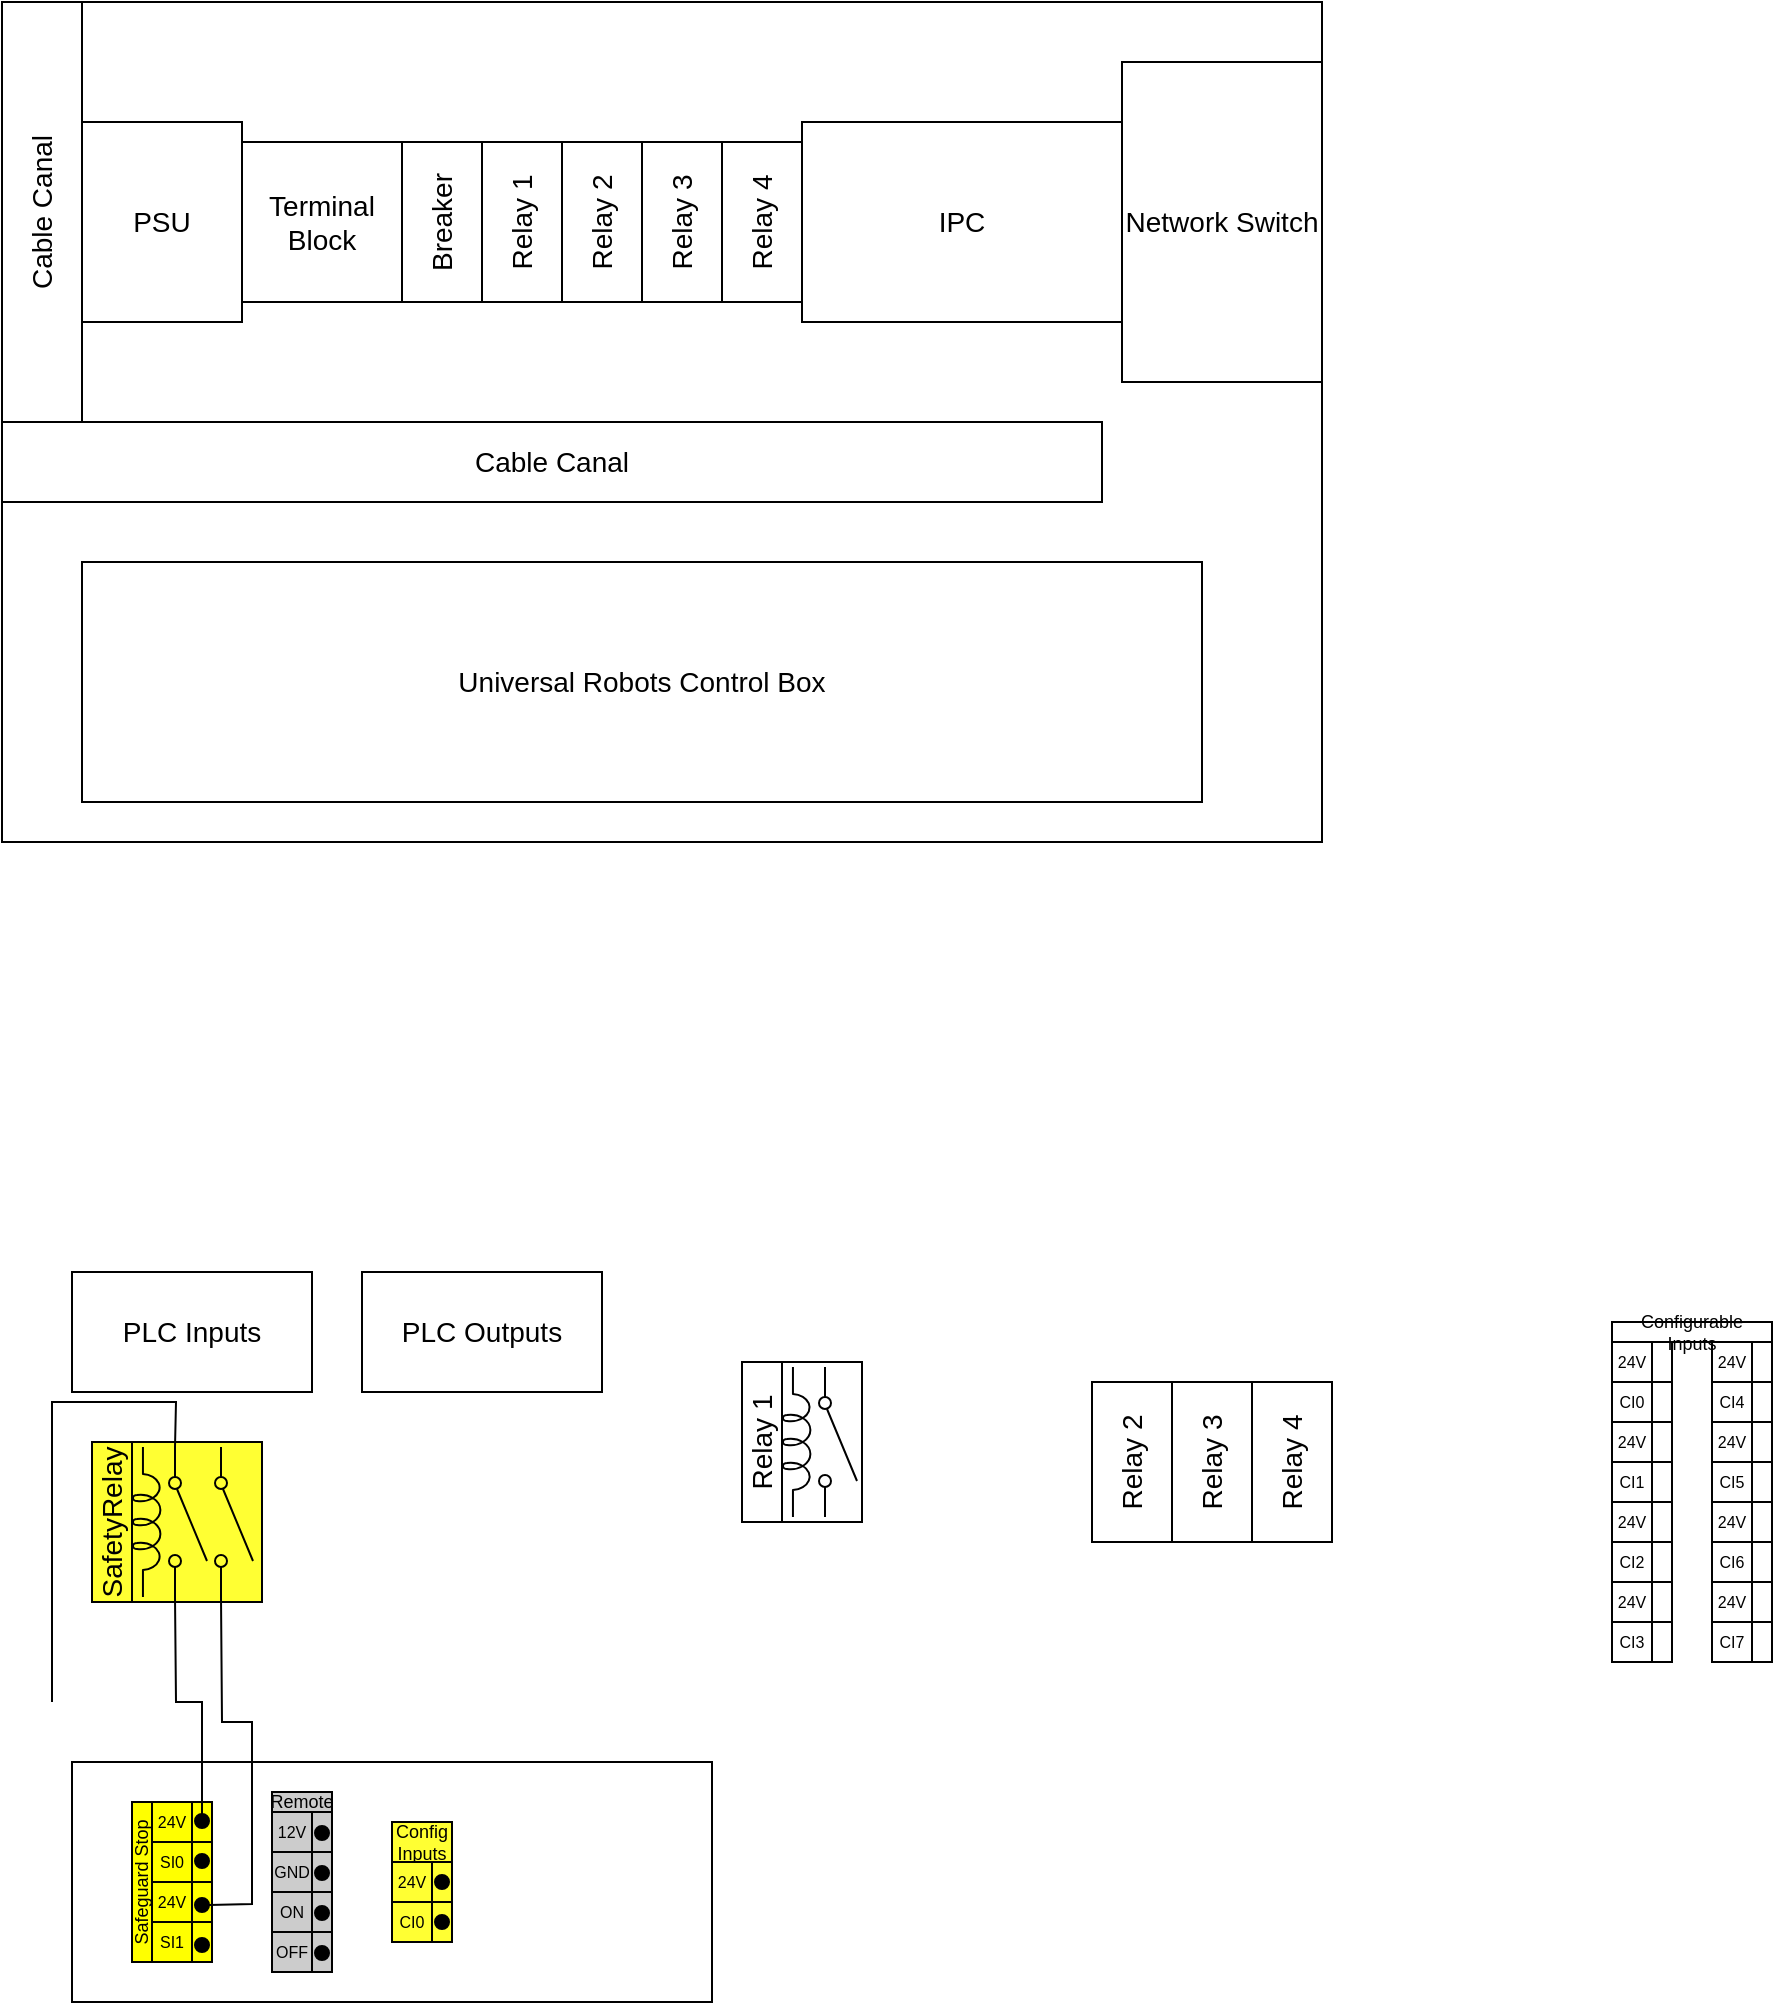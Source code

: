 <mxfile version="20.7.4" type="github">
  <diagram id="Qr0O13sCyCkaR1NoNOQS" name="Page-1">
    <mxGraphModel dx="781" dy="413" grid="0" gridSize="10" guides="1" tooltips="1" connect="1" arrows="1" fold="1" page="1" pageScale="1" pageWidth="3300" pageHeight="4681" math="0" shadow="0">
      <root>
        <mxCell id="0" />
        <mxCell id="1" parent="0" />
        <mxCell id="ojQcFGe6-04BjamfQOLj-1" value="" style="rounded=0;whiteSpace=wrap;html=1;fillColor=none;" vertex="1" parent="1">
          <mxGeometry x="45" y="40" width="660" height="420" as="geometry" />
        </mxCell>
        <mxCell id="ojQcFGe6-04BjamfQOLj-2" value="Cable Canal" style="rounded=0;whiteSpace=wrap;html=1;fillColor=none;rotation=-90;fontSize=14;" vertex="1" parent="1">
          <mxGeometry x="-40" y="125" width="210" height="40" as="geometry" />
        </mxCell>
        <mxCell id="ojQcFGe6-04BjamfQOLj-3" value="PSU" style="rounded=0;whiteSpace=wrap;html=1;fillColor=none;fontSize=14;" vertex="1" parent="1">
          <mxGeometry x="85" y="100" width="80" height="100" as="geometry" />
        </mxCell>
        <mxCell id="ojQcFGe6-04BjamfQOLj-4" value="Terminal Block" style="rounded=0;whiteSpace=wrap;html=1;fillColor=none;fontSize=14;" vertex="1" parent="1">
          <mxGeometry x="165" y="110" width="80" height="80" as="geometry" />
        </mxCell>
        <mxCell id="ojQcFGe6-04BjamfQOLj-5" value="Breaker" style="rounded=0;whiteSpace=wrap;html=1;fillColor=none;rotation=-90;fontSize=14;" vertex="1" parent="1">
          <mxGeometry x="225" y="130" width="80" height="40" as="geometry" />
        </mxCell>
        <mxCell id="ojQcFGe6-04BjamfQOLj-13" value="Universal Robots Control Box" style="rounded=0;whiteSpace=wrap;html=1;fillColor=none;fontSize=14;" vertex="1" parent="1">
          <mxGeometry x="85" y="320" width="560" height="120" as="geometry" />
        </mxCell>
        <mxCell id="ojQcFGe6-04BjamfQOLj-14" value="&lt;div style=&quot;font-size: 14px;&quot;&gt;Relay 1&lt;/div&gt;" style="rounded=0;whiteSpace=wrap;html=1;fillColor=none;rotation=-90;fontSize=14;" vertex="1" parent="1">
          <mxGeometry x="265" y="130" width="80" height="40" as="geometry" />
        </mxCell>
        <mxCell id="ojQcFGe6-04BjamfQOLj-17" value="&lt;div style=&quot;font-size: 14px;&quot;&gt;Relay 2&lt;br&gt;&lt;/div&gt;" style="rounded=0;whiteSpace=wrap;html=1;fillColor=none;rotation=-90;fontSize=14;" vertex="1" parent="1">
          <mxGeometry x="305" y="130" width="80" height="40" as="geometry" />
        </mxCell>
        <mxCell id="ojQcFGe6-04BjamfQOLj-18" value="&lt;div style=&quot;font-size: 14px;&quot;&gt;Relay 3&lt;/div&gt;" style="rounded=0;whiteSpace=wrap;html=1;fillColor=none;rotation=-90;fontSize=14;" vertex="1" parent="1">
          <mxGeometry x="345" y="130" width="80" height="40" as="geometry" />
        </mxCell>
        <mxCell id="ojQcFGe6-04BjamfQOLj-19" value="&lt;div style=&quot;font-size: 14px;&quot;&gt;Relay 4&lt;/div&gt;" style="rounded=0;whiteSpace=wrap;html=1;fillColor=none;rotation=-90;fontSize=14;" vertex="1" parent="1">
          <mxGeometry x="385" y="130" width="80" height="40" as="geometry" />
        </mxCell>
        <mxCell id="ojQcFGe6-04BjamfQOLj-20" value="Network Switch" style="rounded=0;whiteSpace=wrap;html=1;fillColor=none;fontSize=14;" vertex="1" parent="1">
          <mxGeometry x="605" y="70" width="100" height="160" as="geometry" />
        </mxCell>
        <mxCell id="ojQcFGe6-04BjamfQOLj-21" value="IPC" style="rounded=0;whiteSpace=wrap;html=1;fillColor=none;fontSize=14;" vertex="1" parent="1">
          <mxGeometry x="445" y="100" width="160" height="100" as="geometry" />
        </mxCell>
        <mxCell id="ojQcFGe6-04BjamfQOLj-22" value="Cable Canal" style="rounded=0;whiteSpace=wrap;html=1;fillColor=none;rotation=0;fontSize=14;" vertex="1" parent="1">
          <mxGeometry x="45" y="250" width="550" height="40" as="geometry" />
        </mxCell>
        <mxCell id="ojQcFGe6-04BjamfQOLj-26" value="" style="rounded=0;whiteSpace=wrap;html=1;fillColor=none;fontSize=14;" vertex="1" parent="1">
          <mxGeometry x="80" y="920" width="320" height="120" as="geometry" />
        </mxCell>
        <mxCell id="ojQcFGe6-04BjamfQOLj-27" value="&lt;div style=&quot;font-size: 14px;&quot;&gt;Relay 1&lt;/div&gt;" style="rounded=0;whiteSpace=wrap;html=1;fillColor=none;rotation=-90;fontSize=14;" vertex="1" parent="1">
          <mxGeometry x="385" y="750" width="80" height="20" as="geometry" />
        </mxCell>
        <mxCell id="ojQcFGe6-04BjamfQOLj-28" value="&lt;div style=&quot;font-size: 14px;&quot;&gt;Relay 2&lt;br&gt;&lt;/div&gt;" style="rounded=0;whiteSpace=wrap;html=1;fillColor=none;rotation=-90;fontSize=14;" vertex="1" parent="1">
          <mxGeometry x="570" y="750" width="80" height="40" as="geometry" />
        </mxCell>
        <mxCell id="ojQcFGe6-04BjamfQOLj-29" value="&lt;div style=&quot;font-size: 14px;&quot;&gt;Relay 3&lt;/div&gt;" style="rounded=0;whiteSpace=wrap;html=1;fillColor=none;rotation=-90;fontSize=14;" vertex="1" parent="1">
          <mxGeometry x="610" y="750" width="80" height="40" as="geometry" />
        </mxCell>
        <mxCell id="ojQcFGe6-04BjamfQOLj-30" value="&lt;div style=&quot;font-size: 14px;&quot;&gt;Relay 4&lt;/div&gt;" style="rounded=0;whiteSpace=wrap;html=1;fillColor=none;rotation=-90;fontSize=14;" vertex="1" parent="1">
          <mxGeometry x="650" y="750" width="80" height="40" as="geometry" />
        </mxCell>
        <mxCell id="ojQcFGe6-04BjamfQOLj-32" value="PLC Inputs" style="rounded=0;whiteSpace=wrap;html=1;fontSize=14;fillColor=none;" vertex="1" parent="1">
          <mxGeometry x="80" y="675" width="120" height="60" as="geometry" />
        </mxCell>
        <mxCell id="ojQcFGe6-04BjamfQOLj-33" value="&lt;div&gt;PLC Outputs&lt;/div&gt;" style="rounded=0;whiteSpace=wrap;html=1;fontSize=14;fillColor=none;" vertex="1" parent="1">
          <mxGeometry x="225" y="675" width="120" height="60" as="geometry" />
        </mxCell>
        <mxCell id="ojQcFGe6-04BjamfQOLj-40" value="" style="group" vertex="1" connectable="0" parent="1">
          <mxGeometry x="435" y="720" width="40" height="80" as="geometry" />
        </mxCell>
        <mxCell id="ojQcFGe6-04BjamfQOLj-34" value="" style="shape=mxgraph.electrical.electro-mechanical.singleSwitch;aspect=fixed;elSwitchState=off;fontSize=14;fillColor=none;rotation=90;" vertex="1" parent="ojQcFGe6-04BjamfQOLj-40">
          <mxGeometry x="-10" y="30" width="75" height="20" as="geometry" />
        </mxCell>
        <mxCell id="ojQcFGe6-04BjamfQOLj-35" value="" style="pointerEvents=1;verticalLabelPosition=bottom;shadow=0;dashed=0;align=center;html=1;verticalAlign=top;shape=mxgraph.electrical.inductors.inductor_5;fontSize=14;fillColor=none;rotation=90;" vertex="1" parent="ojQcFGe6-04BjamfQOLj-40">
          <mxGeometry x="-30" y="33" width="75" height="14" as="geometry" />
        </mxCell>
        <mxCell id="ojQcFGe6-04BjamfQOLj-36" value="" style="rounded=0;whiteSpace=wrap;html=1;fontSize=14;fillColor=none;" vertex="1" parent="ojQcFGe6-04BjamfQOLj-40">
          <mxGeometry width="40" height="80" as="geometry" />
        </mxCell>
        <mxCell id="ojQcFGe6-04BjamfQOLj-92" value="Configurable Inputs" style="rounded=0;whiteSpace=wrap;html=1;fontSize=9;fillColor=none;rotation=0;" vertex="1" parent="1">
          <mxGeometry x="850" y="700" width="80" height="10" as="geometry" />
        </mxCell>
        <mxCell id="ojQcFGe6-04BjamfQOLj-93" value="24V" style="rounded=0;whiteSpace=wrap;html=1;fontSize=8;fillColor=none;" vertex="1" parent="1">
          <mxGeometry x="850" y="710" width="20" height="20" as="geometry" />
        </mxCell>
        <mxCell id="ojQcFGe6-04BjamfQOLj-94" value="CI0" style="rounded=0;whiteSpace=wrap;html=1;fontSize=8;fillColor=none;" vertex="1" parent="1">
          <mxGeometry x="850" y="730" width="20" height="20" as="geometry" />
        </mxCell>
        <mxCell id="ojQcFGe6-04BjamfQOLj-95" value="24V" style="rounded=0;whiteSpace=wrap;html=1;fontSize=8;fillColor=none;" vertex="1" parent="1">
          <mxGeometry x="850" y="750" width="20" height="20" as="geometry" />
        </mxCell>
        <mxCell id="ojQcFGe6-04BjamfQOLj-96" value="CI1" style="rounded=0;whiteSpace=wrap;html=1;fontSize=8;fillColor=none;" vertex="1" parent="1">
          <mxGeometry x="850" y="770" width="20" height="20" as="geometry" />
        </mxCell>
        <mxCell id="ojQcFGe6-04BjamfQOLj-97" value="" style="rounded=0;whiteSpace=wrap;html=1;fontSize=9;fillColor=none;" vertex="1" parent="1">
          <mxGeometry x="870" y="710" width="10" height="20" as="geometry" />
        </mxCell>
        <mxCell id="ojQcFGe6-04BjamfQOLj-98" value="" style="rounded=0;whiteSpace=wrap;html=1;fontSize=9;fillColor=none;" vertex="1" parent="1">
          <mxGeometry x="870" y="730" width="10" height="20" as="geometry" />
        </mxCell>
        <mxCell id="ojQcFGe6-04BjamfQOLj-99" value="" style="rounded=0;whiteSpace=wrap;html=1;fontSize=9;fillColor=none;" vertex="1" parent="1">
          <mxGeometry x="870" y="750" width="10" height="20" as="geometry" />
        </mxCell>
        <mxCell id="ojQcFGe6-04BjamfQOLj-100" value="" style="rounded=0;whiteSpace=wrap;html=1;fontSize=9;fillColor=none;" vertex="1" parent="1">
          <mxGeometry x="870" y="770" width="10" height="20" as="geometry" />
        </mxCell>
        <mxCell id="ojQcFGe6-04BjamfQOLj-101" value="24V" style="rounded=0;whiteSpace=wrap;html=1;fontSize=8;fillColor=none;" vertex="1" parent="1">
          <mxGeometry x="850" y="790" width="20" height="20" as="geometry" />
        </mxCell>
        <mxCell id="ojQcFGe6-04BjamfQOLj-102" value="CI2" style="rounded=0;whiteSpace=wrap;html=1;fontSize=8;fillColor=none;" vertex="1" parent="1">
          <mxGeometry x="850" y="810" width="20" height="20" as="geometry" />
        </mxCell>
        <mxCell id="ojQcFGe6-04BjamfQOLj-103" value="24V" style="rounded=0;whiteSpace=wrap;html=1;fontSize=8;fillColor=none;" vertex="1" parent="1">
          <mxGeometry x="850" y="830" width="20" height="20" as="geometry" />
        </mxCell>
        <mxCell id="ojQcFGe6-04BjamfQOLj-104" value="CI3" style="rounded=0;whiteSpace=wrap;html=1;fontSize=8;fillColor=none;" vertex="1" parent="1">
          <mxGeometry x="850" y="850" width="20" height="20" as="geometry" />
        </mxCell>
        <mxCell id="ojQcFGe6-04BjamfQOLj-105" value="" style="rounded=0;whiteSpace=wrap;html=1;fontSize=9;fillColor=none;" vertex="1" parent="1">
          <mxGeometry x="870" y="790" width="10" height="20" as="geometry" />
        </mxCell>
        <mxCell id="ojQcFGe6-04BjamfQOLj-106" value="" style="rounded=0;whiteSpace=wrap;html=1;fontSize=9;fillColor=none;" vertex="1" parent="1">
          <mxGeometry x="870" y="810" width="10" height="20" as="geometry" />
        </mxCell>
        <mxCell id="ojQcFGe6-04BjamfQOLj-107" value="" style="rounded=0;whiteSpace=wrap;html=1;fontSize=9;fillColor=none;" vertex="1" parent="1">
          <mxGeometry x="870" y="830" width="10" height="20" as="geometry" />
        </mxCell>
        <mxCell id="ojQcFGe6-04BjamfQOLj-108" value="" style="rounded=0;whiteSpace=wrap;html=1;fontSize=9;fillColor=none;" vertex="1" parent="1">
          <mxGeometry x="870" y="850" width="10" height="20" as="geometry" />
        </mxCell>
        <mxCell id="ojQcFGe6-04BjamfQOLj-109" value="24V" style="rounded=0;whiteSpace=wrap;html=1;fontSize=8;fillColor=none;" vertex="1" parent="1">
          <mxGeometry x="900" y="710" width="20" height="20" as="geometry" />
        </mxCell>
        <mxCell id="ojQcFGe6-04BjamfQOLj-110" value="CI4" style="rounded=0;whiteSpace=wrap;html=1;fontSize=8;fillColor=none;" vertex="1" parent="1">
          <mxGeometry x="900" y="730" width="20" height="20" as="geometry" />
        </mxCell>
        <mxCell id="ojQcFGe6-04BjamfQOLj-111" value="24V" style="rounded=0;whiteSpace=wrap;html=1;fontSize=8;fillColor=none;" vertex="1" parent="1">
          <mxGeometry x="900" y="750" width="20" height="20" as="geometry" />
        </mxCell>
        <mxCell id="ojQcFGe6-04BjamfQOLj-112" value="CI5" style="rounded=0;whiteSpace=wrap;html=1;fontSize=8;fillColor=none;" vertex="1" parent="1">
          <mxGeometry x="900" y="770" width="20" height="20" as="geometry" />
        </mxCell>
        <mxCell id="ojQcFGe6-04BjamfQOLj-113" value="" style="rounded=0;whiteSpace=wrap;html=1;fontSize=9;fillColor=none;" vertex="1" parent="1">
          <mxGeometry x="920" y="710" width="10" height="20" as="geometry" />
        </mxCell>
        <mxCell id="ojQcFGe6-04BjamfQOLj-114" value="" style="rounded=0;whiteSpace=wrap;html=1;fontSize=9;fillColor=none;" vertex="1" parent="1">
          <mxGeometry x="920" y="730" width="10" height="20" as="geometry" />
        </mxCell>
        <mxCell id="ojQcFGe6-04BjamfQOLj-115" value="" style="rounded=0;whiteSpace=wrap;html=1;fontSize=9;fillColor=none;" vertex="1" parent="1">
          <mxGeometry x="920" y="750" width="10" height="20" as="geometry" />
        </mxCell>
        <mxCell id="ojQcFGe6-04BjamfQOLj-116" value="" style="rounded=0;whiteSpace=wrap;html=1;fontSize=9;fillColor=none;" vertex="1" parent="1">
          <mxGeometry x="920" y="770" width="10" height="20" as="geometry" />
        </mxCell>
        <mxCell id="ojQcFGe6-04BjamfQOLj-117" value="24V" style="rounded=0;whiteSpace=wrap;html=1;fontSize=8;fillColor=none;" vertex="1" parent="1">
          <mxGeometry x="900" y="790" width="20" height="20" as="geometry" />
        </mxCell>
        <mxCell id="ojQcFGe6-04BjamfQOLj-118" value="CI6" style="rounded=0;whiteSpace=wrap;html=1;fontSize=8;fillColor=none;" vertex="1" parent="1">
          <mxGeometry x="900" y="810" width="20" height="20" as="geometry" />
        </mxCell>
        <mxCell id="ojQcFGe6-04BjamfQOLj-119" value="24V" style="rounded=0;whiteSpace=wrap;html=1;fontSize=8;fillColor=none;" vertex="1" parent="1">
          <mxGeometry x="900" y="830" width="20" height="20" as="geometry" />
        </mxCell>
        <mxCell id="ojQcFGe6-04BjamfQOLj-120" value="CI7" style="rounded=0;whiteSpace=wrap;html=1;fontSize=8;fillColor=none;" vertex="1" parent="1">
          <mxGeometry x="900" y="850" width="20" height="20" as="geometry" />
        </mxCell>
        <mxCell id="ojQcFGe6-04BjamfQOLj-121" value="" style="rounded=0;whiteSpace=wrap;html=1;fontSize=9;fillColor=none;" vertex="1" parent="1">
          <mxGeometry x="920" y="790" width="10" height="20" as="geometry" />
        </mxCell>
        <mxCell id="ojQcFGe6-04BjamfQOLj-122" value="" style="rounded=0;whiteSpace=wrap;html=1;fontSize=9;fillColor=none;" vertex="1" parent="1">
          <mxGeometry x="920" y="810" width="10" height="20" as="geometry" />
        </mxCell>
        <mxCell id="ojQcFGe6-04BjamfQOLj-123" value="" style="rounded=0;whiteSpace=wrap;html=1;fontSize=9;fillColor=none;" vertex="1" parent="1">
          <mxGeometry x="920" y="830" width="10" height="20" as="geometry" />
        </mxCell>
        <mxCell id="ojQcFGe6-04BjamfQOLj-124" value="" style="rounded=0;whiteSpace=wrap;html=1;fontSize=9;fillColor=none;" vertex="1" parent="1">
          <mxGeometry x="920" y="850" width="10" height="20" as="geometry" />
        </mxCell>
        <mxCell id="ojQcFGe6-04BjamfQOLj-158" value="" style="group" vertex="1" connectable="0" parent="1">
          <mxGeometry x="110" y="940" width="45" height="80" as="geometry" />
        </mxCell>
        <mxCell id="ojQcFGe6-04BjamfQOLj-41" value="&lt;div style=&quot;font-size: 9px;&quot;&gt;Safeguard Stop&lt;/div&gt;" style="rounded=0;whiteSpace=wrap;html=1;fontSize=9;fillColor=#ffff00;rotation=-90;" vertex="1" parent="ojQcFGe6-04BjamfQOLj-158">
          <mxGeometry x="-35" y="35" width="80" height="10" as="geometry" />
        </mxCell>
        <mxCell id="ojQcFGe6-04BjamfQOLj-42" value="24V" style="rounded=0;whiteSpace=wrap;html=1;fontSize=8;fillColor=#ffff00;" vertex="1" parent="ojQcFGe6-04BjamfQOLj-158">
          <mxGeometry x="10" width="20" height="20" as="geometry" />
        </mxCell>
        <mxCell id="ojQcFGe6-04BjamfQOLj-43" value="SI0" style="rounded=0;whiteSpace=wrap;html=1;fontSize=8;fillColor=#ffff00;" vertex="1" parent="ojQcFGe6-04BjamfQOLj-158">
          <mxGeometry x="10" y="20" width="20" height="20" as="geometry" />
        </mxCell>
        <mxCell id="ojQcFGe6-04BjamfQOLj-44" value="24V" style="rounded=0;whiteSpace=wrap;html=1;fontSize=8;fillColor=#ffff00;" vertex="1" parent="ojQcFGe6-04BjamfQOLj-158">
          <mxGeometry x="10" y="40" width="20" height="20" as="geometry" />
        </mxCell>
        <mxCell id="ojQcFGe6-04BjamfQOLj-45" value="SI1" style="rounded=0;whiteSpace=wrap;html=1;fontSize=8;fillColor=#ffff00;" vertex="1" parent="ojQcFGe6-04BjamfQOLj-158">
          <mxGeometry x="10" y="60" width="20" height="20" as="geometry" />
        </mxCell>
        <mxCell id="ojQcFGe6-04BjamfQOLj-46" value="" style="rounded=0;whiteSpace=wrap;html=1;fontSize=9;fillColor=#ffff00;" vertex="1" parent="ojQcFGe6-04BjamfQOLj-158">
          <mxGeometry x="30" width="10" height="20" as="geometry" />
        </mxCell>
        <mxCell id="ojQcFGe6-04BjamfQOLj-47" value="" style="rounded=0;whiteSpace=wrap;html=1;fontSize=9;fillColor=#ffff00;" vertex="1" parent="ojQcFGe6-04BjamfQOLj-158">
          <mxGeometry x="30" y="20" width="10" height="20" as="geometry" />
        </mxCell>
        <mxCell id="ojQcFGe6-04BjamfQOLj-48" value="" style="rounded=0;whiteSpace=wrap;html=1;fontSize=9;fillColor=#ffff00;" vertex="1" parent="ojQcFGe6-04BjamfQOLj-158">
          <mxGeometry x="30" y="40" width="10" height="20" as="geometry" />
        </mxCell>
        <mxCell id="ojQcFGe6-04BjamfQOLj-49" value="" style="rounded=0;whiteSpace=wrap;html=1;fontSize=9;fillColor=#ffff00;" vertex="1" parent="ojQcFGe6-04BjamfQOLj-158">
          <mxGeometry x="30" y="60" width="10" height="20" as="geometry" />
        </mxCell>
        <mxCell id="ojQcFGe6-04BjamfQOLj-188" value="" style="ellipse;whiteSpace=wrap;html=1;strokeColor=#000000;fontSize=8;fillColor=#000000;" vertex="1" parent="ojQcFGe6-04BjamfQOLj-158">
          <mxGeometry x="31.5" y="26" width="7" height="7" as="geometry" />
        </mxCell>
        <mxCell id="ojQcFGe6-04BjamfQOLj-189" value="" style="ellipse;whiteSpace=wrap;html=1;strokeColor=#000000;fontSize=8;fillColor=#000000;" vertex="1" parent="ojQcFGe6-04BjamfQOLj-158">
          <mxGeometry x="31.5" y="6" width="7" height="7" as="geometry" />
        </mxCell>
        <mxCell id="ojQcFGe6-04BjamfQOLj-190" value="" style="ellipse;whiteSpace=wrap;html=1;strokeColor=#000000;fontSize=8;fillColor=#000000;" vertex="1" parent="ojQcFGe6-04BjamfQOLj-158">
          <mxGeometry x="31.5" y="68" width="7" height="7" as="geometry" />
        </mxCell>
        <mxCell id="ojQcFGe6-04BjamfQOLj-191" value="" style="ellipse;whiteSpace=wrap;html=1;strokeColor=#000000;fontSize=8;fillColor=#000000;" vertex="1" parent="ojQcFGe6-04BjamfQOLj-158">
          <mxGeometry x="31.5" y="48" width="7" height="7" as="geometry" />
        </mxCell>
        <mxCell id="ojQcFGe6-04BjamfQOLj-159" value="" style="group" vertex="1" connectable="0" parent="1">
          <mxGeometry x="180" y="935" width="30" height="90" as="geometry" />
        </mxCell>
        <mxCell id="ojQcFGe6-04BjamfQOLj-50" value="Remote" style="rounded=0;whiteSpace=wrap;html=1;fontSize=9;fillColor=#CCCCCC;rotation=0;" vertex="1" parent="ojQcFGe6-04BjamfQOLj-159">
          <mxGeometry width="30" height="10" as="geometry" />
        </mxCell>
        <mxCell id="ojQcFGe6-04BjamfQOLj-51" value="12V" style="rounded=0;whiteSpace=wrap;html=1;fontSize=8;fillColor=#CCCCCC;" vertex="1" parent="ojQcFGe6-04BjamfQOLj-159">
          <mxGeometry y="10" width="20" height="20" as="geometry" />
        </mxCell>
        <mxCell id="ojQcFGe6-04BjamfQOLj-52" value="GND" style="rounded=0;whiteSpace=wrap;html=1;fontSize=8;fillColor=#CCCCCC;" vertex="1" parent="ojQcFGe6-04BjamfQOLj-159">
          <mxGeometry y="30" width="20" height="20" as="geometry" />
        </mxCell>
        <mxCell id="ojQcFGe6-04BjamfQOLj-53" value="ON" style="rounded=0;whiteSpace=wrap;html=1;fontSize=8;fillColor=#CCCCCC;" vertex="1" parent="ojQcFGe6-04BjamfQOLj-159">
          <mxGeometry y="50" width="20" height="20" as="geometry" />
        </mxCell>
        <mxCell id="ojQcFGe6-04BjamfQOLj-54" value="OFF" style="rounded=0;whiteSpace=wrap;html=1;fontSize=8;fillColor=#CCCCCC;" vertex="1" parent="ojQcFGe6-04BjamfQOLj-159">
          <mxGeometry y="70" width="20" height="20" as="geometry" />
        </mxCell>
        <mxCell id="ojQcFGe6-04BjamfQOLj-55" value="" style="rounded=0;whiteSpace=wrap;html=1;fontSize=9;fillColor=#CCCCCC;" vertex="1" parent="ojQcFGe6-04BjamfQOLj-159">
          <mxGeometry x="20" y="10" width="10" height="20" as="geometry" />
        </mxCell>
        <mxCell id="ojQcFGe6-04BjamfQOLj-56" value="" style="rounded=0;whiteSpace=wrap;html=1;fontSize=9;fillColor=#CCCCCC;" vertex="1" parent="ojQcFGe6-04BjamfQOLj-159">
          <mxGeometry x="20" y="30" width="10" height="20" as="geometry" />
        </mxCell>
        <mxCell id="ojQcFGe6-04BjamfQOLj-57" value="" style="rounded=0;whiteSpace=wrap;html=1;fontSize=9;fillColor=#CCCCCC;" vertex="1" parent="ojQcFGe6-04BjamfQOLj-159">
          <mxGeometry x="20" y="50" width="10" height="20" as="geometry" />
        </mxCell>
        <mxCell id="ojQcFGe6-04BjamfQOLj-58" value="" style="rounded=0;whiteSpace=wrap;html=1;fontSize=9;fillColor=#CCCCCC;" vertex="1" parent="ojQcFGe6-04BjamfQOLj-159">
          <mxGeometry x="20" y="70" width="10" height="20" as="geometry" />
        </mxCell>
        <mxCell id="ojQcFGe6-04BjamfQOLj-184" value="" style="ellipse;whiteSpace=wrap;html=1;strokeColor=#000000;fontSize=8;fillColor=#000000;" vertex="1" parent="ojQcFGe6-04BjamfQOLj-159">
          <mxGeometry x="21.5" y="77" width="7" height="7" as="geometry" />
        </mxCell>
        <mxCell id="ojQcFGe6-04BjamfQOLj-185" value="" style="ellipse;whiteSpace=wrap;html=1;strokeColor=#000000;fontSize=8;fillColor=#000000;" vertex="1" parent="ojQcFGe6-04BjamfQOLj-159">
          <mxGeometry x="21.5" y="57" width="7" height="7" as="geometry" />
        </mxCell>
        <mxCell id="ojQcFGe6-04BjamfQOLj-186" value="" style="ellipse;whiteSpace=wrap;html=1;strokeColor=#000000;fontSize=8;fillColor=#000000;" vertex="1" parent="ojQcFGe6-04BjamfQOLj-159">
          <mxGeometry x="21.5" y="37" width="7" height="7" as="geometry" />
        </mxCell>
        <mxCell id="ojQcFGe6-04BjamfQOLj-187" value="" style="ellipse;whiteSpace=wrap;html=1;strokeColor=#000000;fontSize=8;fillColor=#000000;" vertex="1" parent="ojQcFGe6-04BjamfQOLj-159">
          <mxGeometry x="21.5" y="17" width="7" height="7" as="geometry" />
        </mxCell>
        <mxCell id="ojQcFGe6-04BjamfQOLj-160" value="" style="group" vertex="1" connectable="0" parent="1">
          <mxGeometry x="240" y="950" width="30" height="60" as="geometry" />
        </mxCell>
        <mxCell id="ojQcFGe6-04BjamfQOLj-125" value="&lt;div&gt;Config Inputs&lt;/div&gt;" style="rounded=0;whiteSpace=wrap;html=1;fontSize=9;fillColor=#FFFF33;rotation=0;" vertex="1" parent="ojQcFGe6-04BjamfQOLj-160">
          <mxGeometry width="30" height="20" as="geometry" />
        </mxCell>
        <mxCell id="ojQcFGe6-04BjamfQOLj-126" value="24V" style="rounded=0;whiteSpace=wrap;html=1;fontSize=8;fillColor=#FFFF33;" vertex="1" parent="ojQcFGe6-04BjamfQOLj-160">
          <mxGeometry y="20" width="20" height="20" as="geometry" />
        </mxCell>
        <mxCell id="ojQcFGe6-04BjamfQOLj-127" value="CI0" style="rounded=0;whiteSpace=wrap;html=1;fontSize=8;fillColor=#FFFF33;" vertex="1" parent="ojQcFGe6-04BjamfQOLj-160">
          <mxGeometry y="40" width="20" height="20" as="geometry" />
        </mxCell>
        <mxCell id="ojQcFGe6-04BjamfQOLj-130" value="" style="rounded=0;whiteSpace=wrap;html=1;fontSize=9;fillColor=#FFFF33;" vertex="1" parent="ojQcFGe6-04BjamfQOLj-160">
          <mxGeometry x="20" y="20" width="10" height="20" as="geometry" />
        </mxCell>
        <mxCell id="ojQcFGe6-04BjamfQOLj-131" value="" style="rounded=0;whiteSpace=wrap;html=1;fontSize=9;fillColor=#FFFF33;" vertex="1" parent="ojQcFGe6-04BjamfQOLj-160">
          <mxGeometry x="20" y="40" width="10" height="20" as="geometry" />
        </mxCell>
        <mxCell id="ojQcFGe6-04BjamfQOLj-180" value="" style="ellipse;whiteSpace=wrap;html=1;strokeColor=#000000;fontSize=8;fillColor=#000000;" vertex="1" parent="ojQcFGe6-04BjamfQOLj-160">
          <mxGeometry x="21.5" y="46.5" width="7" height="7" as="geometry" />
        </mxCell>
        <mxCell id="ojQcFGe6-04BjamfQOLj-183" value="" style="ellipse;whiteSpace=wrap;html=1;strokeColor=#000000;fontSize=8;fillColor=#000000;" vertex="1" parent="ojQcFGe6-04BjamfQOLj-160">
          <mxGeometry x="21.5" y="26.5" width="7" height="7" as="geometry" />
        </mxCell>
        <mxCell id="ojQcFGe6-04BjamfQOLj-168" value="" style="group" vertex="1" connectable="0" parent="1">
          <mxGeometry x="90" y="760" width="85" height="80" as="geometry" />
        </mxCell>
        <mxCell id="ojQcFGe6-04BjamfQOLj-165" value="" style="rounded=0;whiteSpace=wrap;html=1;fontSize=14;fillColor=#FFFF33;" vertex="1" parent="ojQcFGe6-04BjamfQOLj-168">
          <mxGeometry x="20" width="65" height="80" as="geometry" />
        </mxCell>
        <mxCell id="ojQcFGe6-04BjamfQOLj-161" value="SafetyRelay" style="rounded=0;whiteSpace=wrap;html=1;fillColor=#FFFF33;rotation=-90;fontSize=14;" vertex="1" parent="ojQcFGe6-04BjamfQOLj-168">
          <mxGeometry x="-30" y="30" width="80" height="20" as="geometry" />
        </mxCell>
        <mxCell id="ojQcFGe6-04BjamfQOLj-163" value="" style="shape=mxgraph.electrical.electro-mechanical.singleSwitch;aspect=fixed;elSwitchState=off;fontSize=14;fillColor=#FFFF33;rotation=90;" vertex="1" parent="ojQcFGe6-04BjamfQOLj-168">
          <mxGeometry x="10" y="30" width="75" height="20" as="geometry" />
        </mxCell>
        <mxCell id="ojQcFGe6-04BjamfQOLj-164" value="" style="pointerEvents=1;verticalLabelPosition=bottom;shadow=0;dashed=0;align=center;html=1;verticalAlign=top;shape=mxgraph.electrical.inductors.inductor_5;fontSize=14;fillColor=#FFFF33;rotation=90;" vertex="1" parent="ojQcFGe6-04BjamfQOLj-168">
          <mxGeometry x="-10" y="33" width="75" height="14" as="geometry" />
        </mxCell>
        <mxCell id="ojQcFGe6-04BjamfQOLj-167" value="" style="shape=mxgraph.electrical.electro-mechanical.singleSwitch;aspect=fixed;elSwitchState=off;fontSize=14;fillColor=#FFFF33;rotation=90;" vertex="1" parent="ojQcFGe6-04BjamfQOLj-168">
          <mxGeometry x="33" y="30" width="75" height="20" as="geometry" />
        </mxCell>
        <mxCell id="ojQcFGe6-04BjamfQOLj-169" value="" style="endArrow=none;html=1;rounded=0;fontSize=8;exitX=0.5;exitY=0;exitDx=0;exitDy=0;entryX=1;entryY=0.8;entryDx=0;entryDy=0;" edge="1" parent="1" source="ojQcFGe6-04BjamfQOLj-189" target="ojQcFGe6-04BjamfQOLj-163">
          <mxGeometry width="50" height="50" relative="1" as="geometry">
            <mxPoint x="145.0" y="945" as="sourcePoint" />
            <mxPoint x="210" y="860" as="targetPoint" />
            <Array as="points">
              <mxPoint x="145" y="890" />
              <mxPoint x="132" y="890" />
            </Array>
          </mxGeometry>
        </mxCell>
        <mxCell id="ojQcFGe6-04BjamfQOLj-181" value="" style="endArrow=none;html=1;rounded=0;fontSize=8;exitX=1;exitY=0.5;exitDx=0;exitDy=0;entryX=1;entryY=0.8;entryDx=0;entryDy=0;" edge="1" parent="1" source="ojQcFGe6-04BjamfQOLj-191" target="ojQcFGe6-04BjamfQOLj-167">
          <mxGeometry width="50" height="50" relative="1" as="geometry">
            <mxPoint x="165" y="957.5" as="sourcePoint" />
            <mxPoint x="151.5" y="850" as="targetPoint" />
            <Array as="points">
              <mxPoint x="170" y="991" />
              <mxPoint x="170" y="900" />
              <mxPoint x="155" y="900" />
            </Array>
          </mxGeometry>
        </mxCell>
        <mxCell id="ojQcFGe6-04BjamfQOLj-182" value="" style="endArrow=none;html=1;rounded=0;fontSize=8;entryX=0;entryY=0.8;entryDx=0;entryDy=0;" edge="1" parent="1" target="ojQcFGe6-04BjamfQOLj-163">
          <mxGeometry width="50" height="50" relative="1" as="geometry">
            <mxPoint x="70" y="890" as="sourcePoint" />
            <mxPoint x="100" y="840" as="targetPoint" />
            <Array as="points">
              <mxPoint x="70" y="740" />
              <mxPoint x="132" y="740" />
            </Array>
          </mxGeometry>
        </mxCell>
      </root>
    </mxGraphModel>
  </diagram>
</mxfile>
